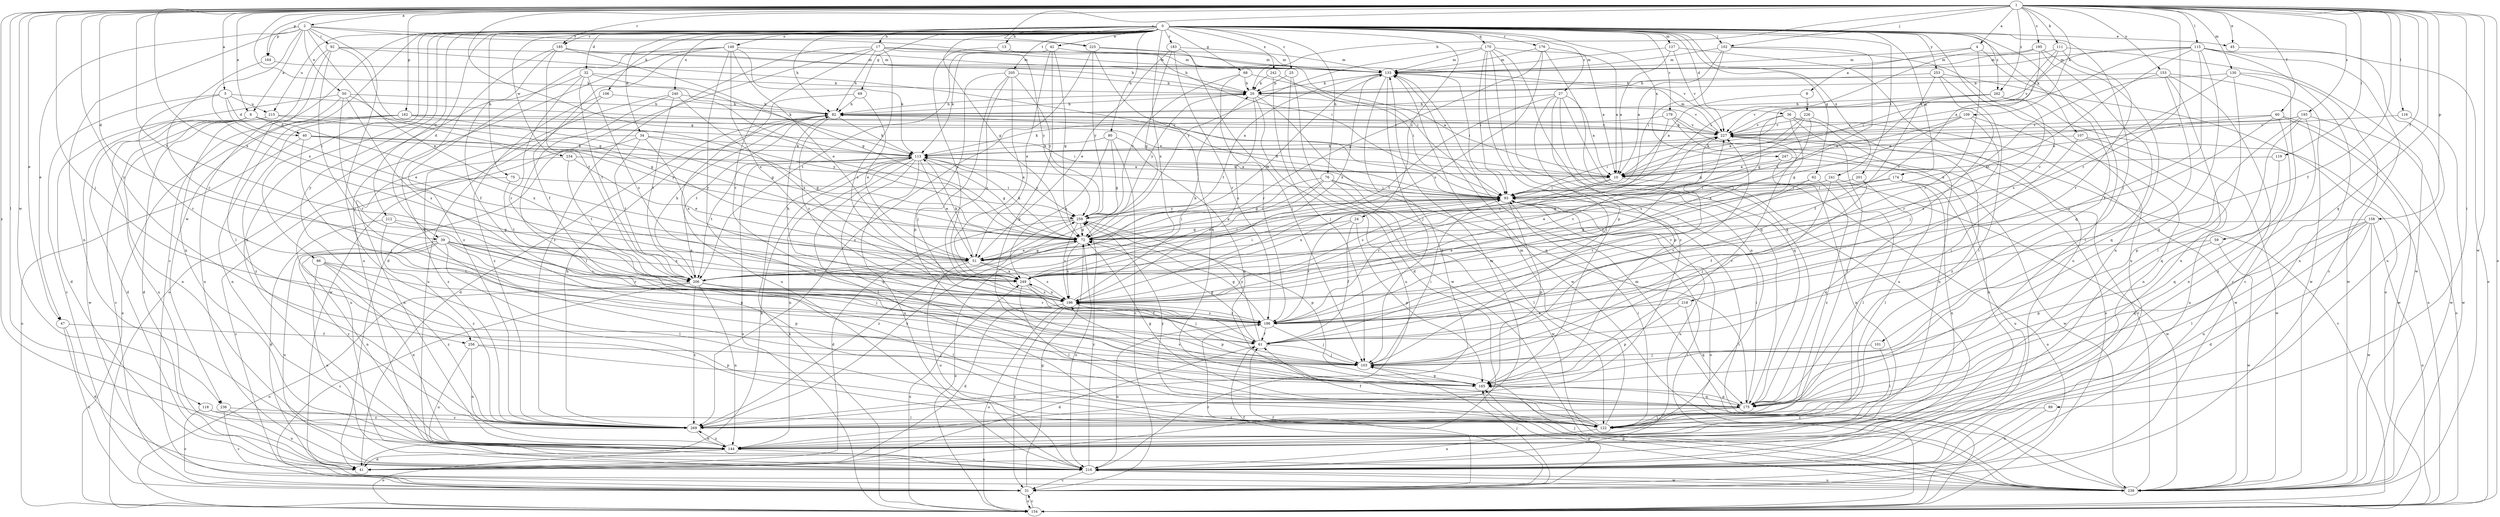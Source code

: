 strict digraph  {
0;
1;
2;
4;
5;
6;
8;
10;
13;
17;
20;
24;
25;
27;
31;
32;
34;
36;
39;
40;
41;
42;
45;
47;
50;
51;
59;
60;
61;
62;
68;
69;
72;
75;
76;
80;
82;
86;
89;
92;
93;
101;
102;
103;
106;
107;
109;
111;
113;
115;
116;
118;
119;
122;
127;
130;
133;
144;
149;
153;
154;
158;
162;
164;
165;
170;
174;
175;
176;
179;
183;
185;
186;
193;
195;
196;
201;
205;
206;
212;
215;
216;
218;
225;
226;
227;
234;
236;
238;
240;
241;
242;
247;
249;
253;
256;
259;
262;
269;
0 -> 13  [label=b];
0 -> 17  [label=b];
0 -> 24  [label=c];
0 -> 25  [label=c];
0 -> 27  [label=c];
0 -> 31  [label=c];
0 -> 32  [label=d];
0 -> 34  [label=d];
0 -> 36  [label=d];
0 -> 39  [label=d];
0 -> 42  [label=e];
0 -> 45  [label=e];
0 -> 62  [label=g];
0 -> 68  [label=g];
0 -> 69  [label=g];
0 -> 72  [label=g];
0 -> 75  [label=h];
0 -> 76  [label=h];
0 -> 80  [label=h];
0 -> 82  [label=h];
0 -> 86  [label=i];
0 -> 101  [label=j];
0 -> 102  [label=j];
0 -> 106  [label=k];
0 -> 107  [label=k];
0 -> 127  [label=m];
0 -> 144  [label=n];
0 -> 149  [label=o];
0 -> 170  [label=q];
0 -> 174  [label=q];
0 -> 175  [label=q];
0 -> 176  [label=r];
0 -> 179  [label=r];
0 -> 183  [label=r];
0 -> 185  [label=r];
0 -> 201  [label=t];
0 -> 205  [label=t];
0 -> 212  [label=u];
0 -> 215  [label=u];
0 -> 218  [label=v];
0 -> 234  [label=w];
0 -> 236  [label=w];
0 -> 240  [label=x];
0 -> 241  [label=x];
0 -> 242  [label=x];
0 -> 247  [label=x];
0 -> 249  [label=x];
0 -> 253  [label=y];
0 -> 256  [label=y];
0 -> 262  [label=z];
1 -> 2  [label=a];
1 -> 4  [label=a];
1 -> 5  [label=a];
1 -> 6  [label=a];
1 -> 20  [label=b];
1 -> 39  [label=d];
1 -> 45  [label=e];
1 -> 47  [label=e];
1 -> 59  [label=f];
1 -> 60  [label=f];
1 -> 61  [label=f];
1 -> 72  [label=g];
1 -> 89  [label=i];
1 -> 102  [label=j];
1 -> 103  [label=j];
1 -> 109  [label=k];
1 -> 111  [label=k];
1 -> 113  [label=k];
1 -> 115  [label=l];
1 -> 116  [label=l];
1 -> 118  [label=l];
1 -> 119  [label=l];
1 -> 130  [label=m];
1 -> 153  [label=o];
1 -> 154  [label=o];
1 -> 158  [label=p];
1 -> 162  [label=p];
1 -> 164  [label=p];
1 -> 175  [label=q];
1 -> 185  [label=r];
1 -> 186  [label=r];
1 -> 193  [label=s];
1 -> 195  [label=s];
1 -> 206  [label=t];
1 -> 225  [label=v];
1 -> 236  [label=w];
1 -> 238  [label=w];
1 -> 249  [label=x];
1 -> 256  [label=y];
1 -> 262  [label=z];
1 -> 269  [label=z];
2 -> 6  [label=a];
2 -> 47  [label=e];
2 -> 50  [label=e];
2 -> 51  [label=e];
2 -> 92  [label=i];
2 -> 93  [label=i];
2 -> 122  [label=l];
2 -> 144  [label=n];
2 -> 164  [label=p];
2 -> 225  [label=v];
2 -> 249  [label=x];
4 -> 8  [label=a];
4 -> 122  [label=l];
4 -> 133  [label=m];
4 -> 186  [label=r];
5 -> 10  [label=a];
5 -> 31  [label=c];
5 -> 40  [label=d];
5 -> 51  [label=e];
5 -> 186  [label=r];
5 -> 215  [label=u];
6 -> 40  [label=d];
6 -> 41  [label=d];
6 -> 93  [label=i];
6 -> 144  [label=n];
6 -> 216  [label=u];
6 -> 238  [label=w];
6 -> 249  [label=x];
8 -> 10  [label=a];
8 -> 226  [label=v];
10 -> 93  [label=i];
10 -> 113  [label=k];
10 -> 154  [label=o];
10 -> 186  [label=r];
10 -> 196  [label=s];
13 -> 133  [label=m];
13 -> 249  [label=x];
17 -> 41  [label=d];
17 -> 82  [label=h];
17 -> 133  [label=m];
17 -> 186  [label=r];
17 -> 196  [label=s];
17 -> 227  [label=v];
17 -> 259  [label=y];
17 -> 269  [label=z];
20 -> 82  [label=h];
20 -> 175  [label=q];
20 -> 196  [label=s];
20 -> 216  [label=u];
20 -> 227  [label=v];
20 -> 259  [label=y];
24 -> 61  [label=f];
24 -> 72  [label=g];
24 -> 165  [label=p];
24 -> 186  [label=r];
25 -> 20  [label=b];
25 -> 41  [label=d];
25 -> 238  [label=w];
27 -> 10  [label=a];
27 -> 82  [label=h];
27 -> 103  [label=j];
27 -> 165  [label=p];
27 -> 175  [label=q];
27 -> 206  [label=t];
27 -> 216  [label=u];
31 -> 61  [label=f];
31 -> 72  [label=g];
31 -> 103  [label=j];
31 -> 154  [label=o];
31 -> 165  [label=p];
31 -> 186  [label=r];
32 -> 20  [label=b];
32 -> 113  [label=k];
32 -> 154  [label=o];
32 -> 186  [label=r];
32 -> 196  [label=s];
32 -> 206  [label=t];
34 -> 72  [label=g];
34 -> 113  [label=k];
34 -> 206  [label=t];
34 -> 216  [label=u];
34 -> 249  [label=x];
34 -> 269  [label=z];
36 -> 122  [label=l];
36 -> 144  [label=n];
36 -> 186  [label=r];
36 -> 196  [label=s];
36 -> 227  [label=v];
36 -> 238  [label=w];
39 -> 51  [label=e];
39 -> 103  [label=j];
39 -> 122  [label=l];
39 -> 144  [label=n];
39 -> 186  [label=r];
39 -> 196  [label=s];
39 -> 216  [label=u];
39 -> 249  [label=x];
39 -> 269  [label=z];
40 -> 93  [label=i];
40 -> 103  [label=j];
40 -> 113  [label=k];
40 -> 154  [label=o];
40 -> 259  [label=y];
41 -> 113  [label=k];
42 -> 51  [label=e];
42 -> 72  [label=g];
42 -> 113  [label=k];
42 -> 133  [label=m];
42 -> 165  [label=p];
42 -> 206  [label=t];
45 -> 216  [label=u];
47 -> 31  [label=c];
47 -> 41  [label=d];
47 -> 61  [label=f];
50 -> 41  [label=d];
50 -> 72  [label=g];
50 -> 82  [label=h];
50 -> 186  [label=r];
50 -> 196  [label=s];
50 -> 216  [label=u];
51 -> 72  [label=g];
51 -> 93  [label=i];
51 -> 113  [label=k];
51 -> 133  [label=m];
51 -> 196  [label=s];
51 -> 206  [label=t];
51 -> 216  [label=u];
51 -> 249  [label=x];
59 -> 51  [label=e];
59 -> 165  [label=p];
59 -> 238  [label=w];
60 -> 10  [label=a];
60 -> 144  [label=n];
60 -> 154  [label=o];
60 -> 196  [label=s];
60 -> 227  [label=v];
60 -> 238  [label=w];
61 -> 41  [label=d];
61 -> 72  [label=g];
61 -> 103  [label=j];
61 -> 227  [label=v];
61 -> 259  [label=y];
62 -> 93  [label=i];
62 -> 186  [label=r];
62 -> 269  [label=z];
68 -> 10  [label=a];
68 -> 20  [label=b];
68 -> 186  [label=r];
68 -> 259  [label=y];
69 -> 51  [label=e];
69 -> 82  [label=h];
69 -> 216  [label=u];
72 -> 51  [label=e];
72 -> 93  [label=i];
72 -> 113  [label=k];
72 -> 154  [label=o];
72 -> 196  [label=s];
72 -> 216  [label=u];
75 -> 31  [label=c];
75 -> 93  [label=i];
75 -> 206  [label=t];
76 -> 51  [label=e];
76 -> 72  [label=g];
76 -> 93  [label=i];
76 -> 122  [label=l];
76 -> 238  [label=w];
76 -> 249  [label=x];
80 -> 31  [label=c];
80 -> 72  [label=g];
80 -> 113  [label=k];
80 -> 175  [label=q];
80 -> 249  [label=x];
82 -> 20  [label=b];
82 -> 41  [label=d];
82 -> 113  [label=k];
82 -> 196  [label=s];
82 -> 206  [label=t];
82 -> 227  [label=v];
86 -> 144  [label=n];
86 -> 165  [label=p];
86 -> 206  [label=t];
86 -> 216  [label=u];
86 -> 269  [label=z];
89 -> 216  [label=u];
89 -> 269  [label=z];
92 -> 72  [label=g];
92 -> 93  [label=i];
92 -> 103  [label=j];
92 -> 122  [label=l];
92 -> 133  [label=m];
92 -> 144  [label=n];
93 -> 82  [label=h];
93 -> 154  [label=o];
93 -> 165  [label=p];
93 -> 216  [label=u];
93 -> 249  [label=x];
93 -> 259  [label=y];
101 -> 103  [label=j];
101 -> 122  [label=l];
102 -> 10  [label=a];
102 -> 93  [label=i];
102 -> 133  [label=m];
102 -> 216  [label=u];
102 -> 249  [label=x];
103 -> 93  [label=i];
103 -> 165  [label=p];
103 -> 227  [label=v];
106 -> 82  [label=h];
106 -> 238  [label=w];
106 -> 269  [label=z];
107 -> 103  [label=j];
107 -> 113  [label=k];
107 -> 216  [label=u];
107 -> 238  [label=w];
109 -> 10  [label=a];
109 -> 72  [label=g];
109 -> 144  [label=n];
109 -> 196  [label=s];
109 -> 227  [label=v];
111 -> 93  [label=i];
111 -> 113  [label=k];
111 -> 133  [label=m];
111 -> 186  [label=r];
111 -> 238  [label=w];
113 -> 10  [label=a];
113 -> 51  [label=e];
113 -> 72  [label=g];
113 -> 122  [label=l];
113 -> 144  [label=n];
113 -> 154  [label=o];
113 -> 175  [label=q];
113 -> 206  [label=t];
113 -> 216  [label=u];
113 -> 259  [label=y];
115 -> 10  [label=a];
115 -> 31  [label=c];
115 -> 61  [label=f];
115 -> 133  [label=m];
115 -> 154  [label=o];
115 -> 175  [label=q];
115 -> 206  [label=t];
115 -> 216  [label=u];
115 -> 227  [label=v];
116 -> 227  [label=v];
116 -> 238  [label=w];
118 -> 31  [label=c];
118 -> 122  [label=l];
118 -> 269  [label=z];
119 -> 10  [label=a];
119 -> 175  [label=q];
122 -> 61  [label=f];
122 -> 93  [label=i];
122 -> 133  [label=m];
122 -> 216  [label=u];
122 -> 259  [label=y];
127 -> 10  [label=a];
127 -> 133  [label=m];
127 -> 216  [label=u];
127 -> 227  [label=v];
130 -> 20  [label=b];
130 -> 31  [label=c];
130 -> 122  [label=l];
130 -> 196  [label=s];
130 -> 238  [label=w];
133 -> 20  [label=b];
133 -> 93  [label=i];
133 -> 103  [label=j];
133 -> 206  [label=t];
133 -> 238  [label=w];
133 -> 249  [label=x];
133 -> 269  [label=z];
144 -> 41  [label=d];
144 -> 133  [label=m];
144 -> 154  [label=o];
144 -> 216  [label=u];
144 -> 269  [label=z];
149 -> 51  [label=e];
149 -> 61  [label=f];
149 -> 113  [label=k];
149 -> 133  [label=m];
149 -> 186  [label=r];
149 -> 216  [label=u];
149 -> 249  [label=x];
149 -> 269  [label=z];
153 -> 20  [label=b];
153 -> 31  [label=c];
153 -> 144  [label=n];
153 -> 175  [label=q];
153 -> 238  [label=w];
153 -> 249  [label=x];
154 -> 31  [label=c];
154 -> 93  [label=i];
154 -> 113  [label=k];
154 -> 227  [label=v];
154 -> 249  [label=x];
158 -> 41  [label=d];
158 -> 72  [label=g];
158 -> 122  [label=l];
158 -> 144  [label=n];
158 -> 154  [label=o];
158 -> 175  [label=q];
158 -> 238  [label=w];
162 -> 10  [label=a];
162 -> 72  [label=g];
162 -> 144  [label=n];
162 -> 154  [label=o];
162 -> 227  [label=v];
162 -> 269  [label=z];
164 -> 20  [label=b];
164 -> 186  [label=r];
165 -> 175  [label=q];
165 -> 196  [label=s];
165 -> 227  [label=v];
170 -> 10  [label=a];
170 -> 93  [label=i];
170 -> 133  [label=m];
170 -> 144  [label=n];
170 -> 165  [label=p];
170 -> 175  [label=q];
170 -> 259  [label=y];
170 -> 269  [label=z];
174 -> 51  [label=e];
174 -> 93  [label=i];
174 -> 122  [label=l];
174 -> 144  [label=n];
174 -> 216  [label=u];
175 -> 72  [label=g];
175 -> 93  [label=i];
175 -> 122  [label=l];
175 -> 165  [label=p];
175 -> 269  [label=z];
176 -> 10  [label=a];
176 -> 72  [label=g];
176 -> 133  [label=m];
176 -> 175  [label=q];
176 -> 196  [label=s];
179 -> 113  [label=k];
179 -> 154  [label=o];
179 -> 196  [label=s];
179 -> 216  [label=u];
179 -> 227  [label=v];
183 -> 51  [label=e];
183 -> 72  [label=g];
183 -> 103  [label=j];
183 -> 133  [label=m];
183 -> 186  [label=r];
185 -> 20  [label=b];
185 -> 61  [label=f];
185 -> 72  [label=g];
185 -> 133  [label=m];
185 -> 175  [label=q];
185 -> 206  [label=t];
186 -> 61  [label=f];
186 -> 72  [label=g];
186 -> 103  [label=j];
186 -> 196  [label=s];
186 -> 216  [label=u];
186 -> 227  [label=v];
193 -> 10  [label=a];
193 -> 165  [label=p];
193 -> 175  [label=q];
193 -> 227  [label=v];
193 -> 238  [label=w];
193 -> 269  [label=z];
195 -> 93  [label=i];
195 -> 103  [label=j];
195 -> 133  [label=m];
195 -> 144  [label=n];
195 -> 206  [label=t];
196 -> 20  [label=b];
196 -> 31  [label=c];
196 -> 41  [label=d];
196 -> 82  [label=h];
196 -> 154  [label=o];
196 -> 165  [label=p];
196 -> 186  [label=r];
196 -> 227  [label=v];
196 -> 249  [label=x];
201 -> 61  [label=f];
201 -> 93  [label=i];
201 -> 175  [label=q];
205 -> 20  [label=b];
205 -> 103  [label=j];
205 -> 165  [label=p];
205 -> 196  [label=s];
205 -> 249  [label=x];
205 -> 259  [label=y];
206 -> 31  [label=c];
206 -> 61  [label=f];
206 -> 82  [label=h];
206 -> 122  [label=l];
206 -> 144  [label=n];
206 -> 154  [label=o];
206 -> 186  [label=r];
206 -> 269  [label=z];
212 -> 41  [label=d];
212 -> 72  [label=g];
212 -> 165  [label=p];
212 -> 269  [label=z];
215 -> 31  [label=c];
215 -> 41  [label=d];
215 -> 227  [label=v];
215 -> 259  [label=y];
216 -> 31  [label=c];
216 -> 238  [label=w];
216 -> 259  [label=y];
218 -> 165  [label=p];
218 -> 175  [label=q];
218 -> 186  [label=r];
225 -> 93  [label=i];
225 -> 133  [label=m];
225 -> 175  [label=q];
225 -> 259  [label=y];
225 -> 269  [label=z];
226 -> 10  [label=a];
226 -> 72  [label=g];
226 -> 227  [label=v];
226 -> 249  [label=x];
226 -> 269  [label=z];
227 -> 82  [label=h];
227 -> 93  [label=i];
227 -> 113  [label=k];
227 -> 133  [label=m];
234 -> 10  [label=a];
234 -> 51  [label=e];
234 -> 144  [label=n];
234 -> 206  [label=t];
236 -> 31  [label=c];
236 -> 216  [label=u];
236 -> 269  [label=z];
238 -> 61  [label=f];
238 -> 93  [label=i];
238 -> 103  [label=j];
238 -> 133  [label=m];
238 -> 165  [label=p];
238 -> 216  [label=u];
238 -> 227  [label=v];
240 -> 82  [label=h];
240 -> 122  [label=l];
240 -> 206  [label=t];
240 -> 216  [label=u];
240 -> 249  [label=x];
241 -> 72  [label=g];
241 -> 93  [label=i];
241 -> 103  [label=j];
241 -> 122  [label=l];
241 -> 238  [label=w];
242 -> 20  [label=b];
242 -> 93  [label=i];
242 -> 103  [label=j];
247 -> 10  [label=a];
247 -> 144  [label=n];
247 -> 238  [label=w];
249 -> 93  [label=i];
249 -> 103  [label=j];
249 -> 122  [label=l];
249 -> 196  [label=s];
253 -> 20  [label=b];
253 -> 61  [label=f];
253 -> 103  [label=j];
253 -> 122  [label=l];
253 -> 154  [label=o];
256 -> 103  [label=j];
256 -> 144  [label=n];
256 -> 165  [label=p];
256 -> 216  [label=u];
259 -> 41  [label=d];
259 -> 72  [label=g];
259 -> 93  [label=i];
259 -> 165  [label=p];
259 -> 196  [label=s];
259 -> 269  [label=z];
262 -> 72  [label=g];
262 -> 82  [label=h];
262 -> 154  [label=o];
262 -> 186  [label=r];
262 -> 227  [label=v];
269 -> 82  [label=h];
269 -> 144  [label=n];
269 -> 259  [label=y];
}
